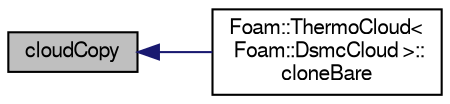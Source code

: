 digraph "cloudCopy"
{
  bgcolor="transparent";
  edge [fontname="FreeSans",fontsize="10",labelfontname="FreeSans",labelfontsize="10"];
  node [fontname="FreeSans",fontsize="10",shape=record];
  rankdir="LR";
  Node18 [label="cloudCopy",height=0.2,width=0.4,color="black", fillcolor="grey75", style="filled", fontcolor="black"];
  Node18 -> Node19 [dir="back",color="midnightblue",fontsize="10",style="solid",fontname="FreeSans"];
  Node19 [label="Foam::ThermoCloud\<\l Foam::DsmcCloud \>::\lcloneBare",height=0.2,width=0.4,color="black",URL="$a23834.html#a519c85b79b984c70934c244a934588ca",tooltip="Construct and return bare clone based on (this) with new name. "];
}
